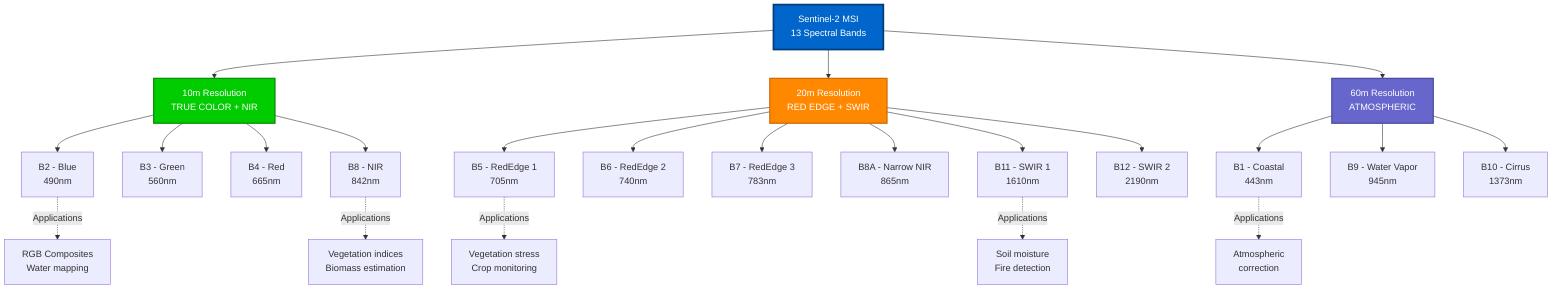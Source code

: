 graph TB
    A[Sentinel-2 MSI<br/>13 Spectral Bands] --> B[10m Resolution<br/>TRUE COLOR + NIR]
    A --> C[20m Resolution<br/>RED EDGE + SWIR]
    A --> D[60m Resolution<br/>ATMOSPHERIC]

    B --> B1[B2 - Blue<br/>490nm]
    B --> B2[B3 - Green<br/>560nm]
    B --> B3[B4 - Red<br/>665nm]
    B --> B4[B8 - NIR<br/>842nm]

    C --> C1[B5 - RedEdge 1<br/>705nm]
    C --> C2[B6 - RedEdge 2<br/>740nm]
    C --> C3[B7 - RedEdge 3<br/>783nm]
    C --> C4[B8A - Narrow NIR<br/>865nm]
    C --> C5[B11 - SWIR 1<br/>1610nm]
    C --> C6[B12 - SWIR 2<br/>2190nm]

    D --> D1[B1 - Coastal<br/>443nm]
    D --> D2[B9 - Water Vapor<br/>945nm]
    D --> D3[B10 - Cirrus<br/>1373nm]

    B1 -.->|Applications| E1[RGB Composites<br/>Water mapping]
    B4 -.->|Applications| E2[Vegetation indices<br/>Biomass estimation]
    C1 -.->|Applications| E3[Vegetation stress<br/>Crop monitoring]
    C5 -.->|Applications| E4[Soil moisture<br/>Fire detection]
    D1 -.->|Applications| E5[Atmospheric<br/>correction]

    style A fill:#0066cc,stroke:#003d7a,stroke-width:3px,color:#fff
    style B fill:#00cc00,stroke:#008800,stroke-width:2px,color:#fff
    style C fill:#ff8800,stroke:#cc6600,stroke-width:2px,color:#fff
    style D fill:#6666cc,stroke:#444499,stroke-width:2px,color:#fff